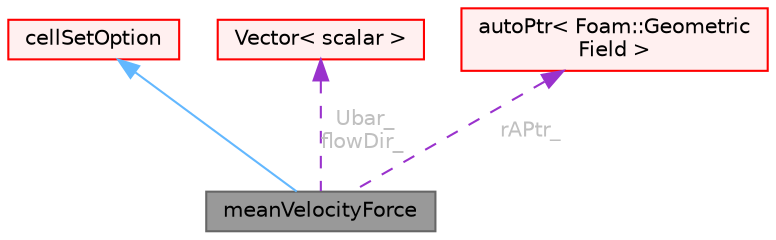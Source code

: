 digraph "meanVelocityForce"
{
 // LATEX_PDF_SIZE
  bgcolor="transparent";
  edge [fontname=Helvetica,fontsize=10,labelfontname=Helvetica,labelfontsize=10];
  node [fontname=Helvetica,fontsize=10,shape=box,height=0.2,width=0.4];
  Node1 [id="Node000001",label="meanVelocityForce",height=0.2,width=0.4,color="gray40", fillcolor="grey60", style="filled", fontcolor="black",tooltip="Applies the force within a specified region to maintain the specified mean velocity for incompressibl..."];
  Node2 -> Node1 [id="edge1_Node000001_Node000002",dir="back",color="steelblue1",style="solid",tooltip=" "];
  Node2 [id="Node000002",label="cellSetOption",height=0.2,width=0.4,color="red", fillcolor="#FFF0F0", style="filled",URL="$classFoam_1_1fv_1_1cellSetOption.html",tooltip="Intermediate abstract class for handling cell-set options for the derived fvOptions."];
  Node68 -> Node1 [id="edge2_Node000001_Node000068",dir="back",color="darkorchid3",style="dashed",tooltip=" ",label=" Ubar_\nflowDir_",fontcolor="grey" ];
  Node68 [id="Node000068",label="Vector\< scalar \>",height=0.2,width=0.4,color="red", fillcolor="#FFF0F0", style="filled",URL="$classFoam_1_1Vector.html",tooltip=" "];
  Node73 -> Node1 [id="edge3_Node000001_Node000073",dir="back",color="darkorchid3",style="dashed",tooltip=" ",label=" rAPtr_",fontcolor="grey" ];
  Node73 [id="Node000073",label="autoPtr\< Foam::Geometric\lField \>",height=0.2,width=0.4,color="red", fillcolor="#FFF0F0", style="filled",URL="$classFoam_1_1autoPtr.html",tooltip=" "];
}
